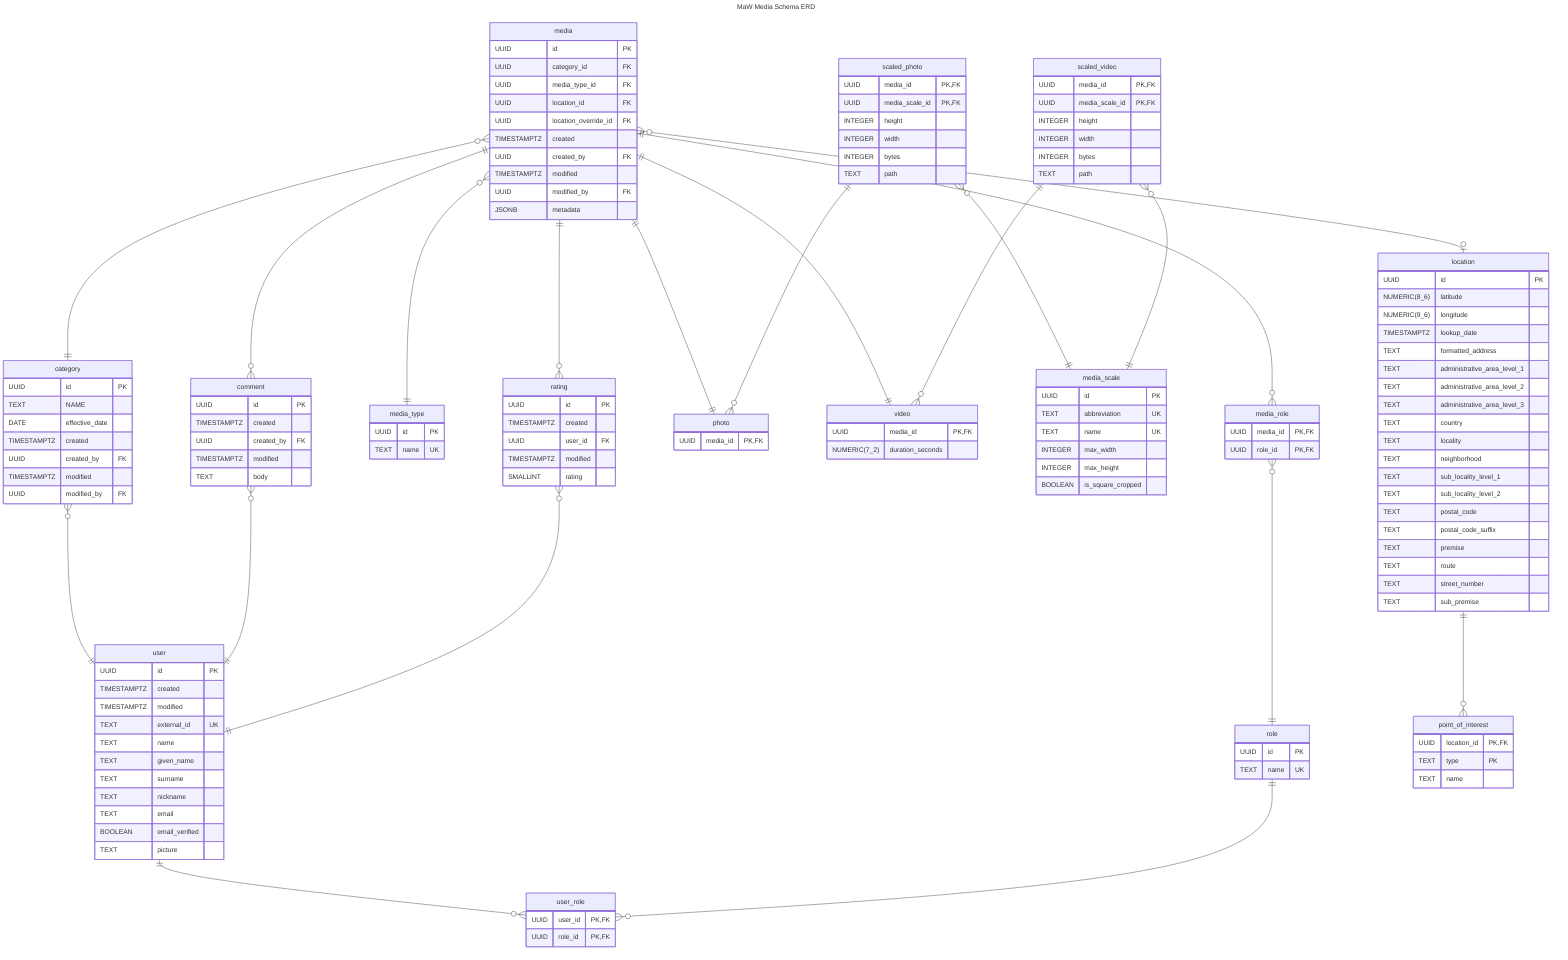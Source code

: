 ---
title: MaW Media Schema ERD
---
erDiagram
    %% create another table to represent the external user, and simplify this to link those same external users
    %% to one logical user for our system (i.e. i should have 1 user acct, regardless if i login via google/github/etc)
    %% external_id = nameidentifier
    user {
        UUID id PK
        TIMESTAMPTZ created
        TIMESTAMPTZ modified
        TEXT external_id UK
        TEXT name
        TEXT given_name
        TEXT surname
        TEXT nickname
        TEXT email
        BOOLEAN email_verified
        TEXT picture
    }

    role {
        UUID id PK
        TEXT name UK
    }

    user_role {
        UUID user_id PK, FK
        UUID role_id PK, FK
    }

    category {
        UUID id PK
        TEXT NAME
        DATE effective_date
        TIMESTAMPTZ created
        UUID created_by FK
        TIMESTAMPTZ modified
        UUID modified_by FK
    }

    media_role {
        UUID media_id PK, FK
        UUID role_id PK, FK
    }

    %% primarily used to give consumers an easy way to identify the type of media
    media_type {
        UUID id PK
        TEXT name UK
    }

    media {
        UUID id PK
        UUID category_id FK
        UUID media_type_id FK
        UUID location_id FK
        UUID location_override_id FK
        TIMESTAMPTZ created
        UUID created_by FK
        TIMESTAMPTZ modified
        UUID modified_by FK
        JSONB metadata
    }

    location {
        UUID id PK
        NUMERIC(8_6) latitude
        NUMERIC(9_6) longitude
        TIMESTAMPTZ lookup_date
        TEXT formatted_address
        TEXT administrative_area_level_1
        TEXT administrative_area_level_2
        TEXT administrative_area_level_3
        TEXT country
        TEXT locality
        TEXT neighborhood
        TEXT sub_locality_level_1
        TEXT sub_locality_level_2
        TEXT postal_code
        TEXT postal_code_suffix
        TEXT premise
        TEXT route
        TEXT street_number
        TEXT sub_premise
    }

    point_of_interest {
        UUID location_id PK, FK
        TEXT type PK
        TEXT name
    }

    photo {
        UUID media_id PK, FK
    }

    video {
        UUID media_id PK, FK
        NUMERIC(7_2) duration_seconds
    }

    %% qqvg    ( 160 x  120)
    %% qvg     ( 320 x  240)
    %% nhd     ( 640 x  360)
    %% hd      (1280 x  720)
    %% full_hd (1920 x 1080)
    %% qhd     (2560 x 1440)
    %% 4k      (3840 x 2160)
    %% 5k      (5120 x 2880)  - skip for now
    %% 8k      (7680 × 4320)  - skip for now
    %% src     ?
    media_scale {
        UUID id PK
        TEXT abbreviation UK
        TEXT name UK
        INTEGER max_width
        INTEGER max_height
        BOOLEAN is_square_cropped
    }

    scaled_photo {
        UUID media_id PK, FK
        UUID media_scale_id PK, FK
        INTEGER height
        INTEGER width
        INTEGER bytes
        TEXT path
    }

    scaled_video {
        UUID media_id PK, FK
        UUID media_scale_id PK, FK
        INTEGER height
        INTEGER width
        INTEGER bytes
        TEXT path
    }

    comment {
        UUID id PK
        TIMESTAMPTZ created
        UUID created_by FK
        TIMESTAMPTZ modified
        TEXT body
    }

    rating {
        UUID id PK
        TIMESTAMPTZ created
        UUID user_id FK
        TIMESTAMPTZ modified
        SMALLINT rating
    }

    user ||--o{ user_role : ""
    role ||--o{ user_role : ""

    category }o--|| user : ""

    %% assign perms here to allow flexibility of showing/hiding media on a per role basis
    media_role }o--|| role : ""

    media }o--|| category : ""
    media }o--|| media_type : ""
    media ||--o{ media_role : ""
    media ||--|| photo : ""
    media ||--|| video : ""
    media ||--o{ comment: ""
    media ||--o{ rating: ""
    media }o--o| location : ""

    location ||--o{ point_of_interest : ""
    comment }o--|| user : ""
    rating }o--|| user : ""

    scaled_photo }o--|| media_scale : ""
    scaled_photo ||--o{ photo : ""

    scaled_video }o--|| media_scale : ""
    scaled_video ||--o{ video : ""